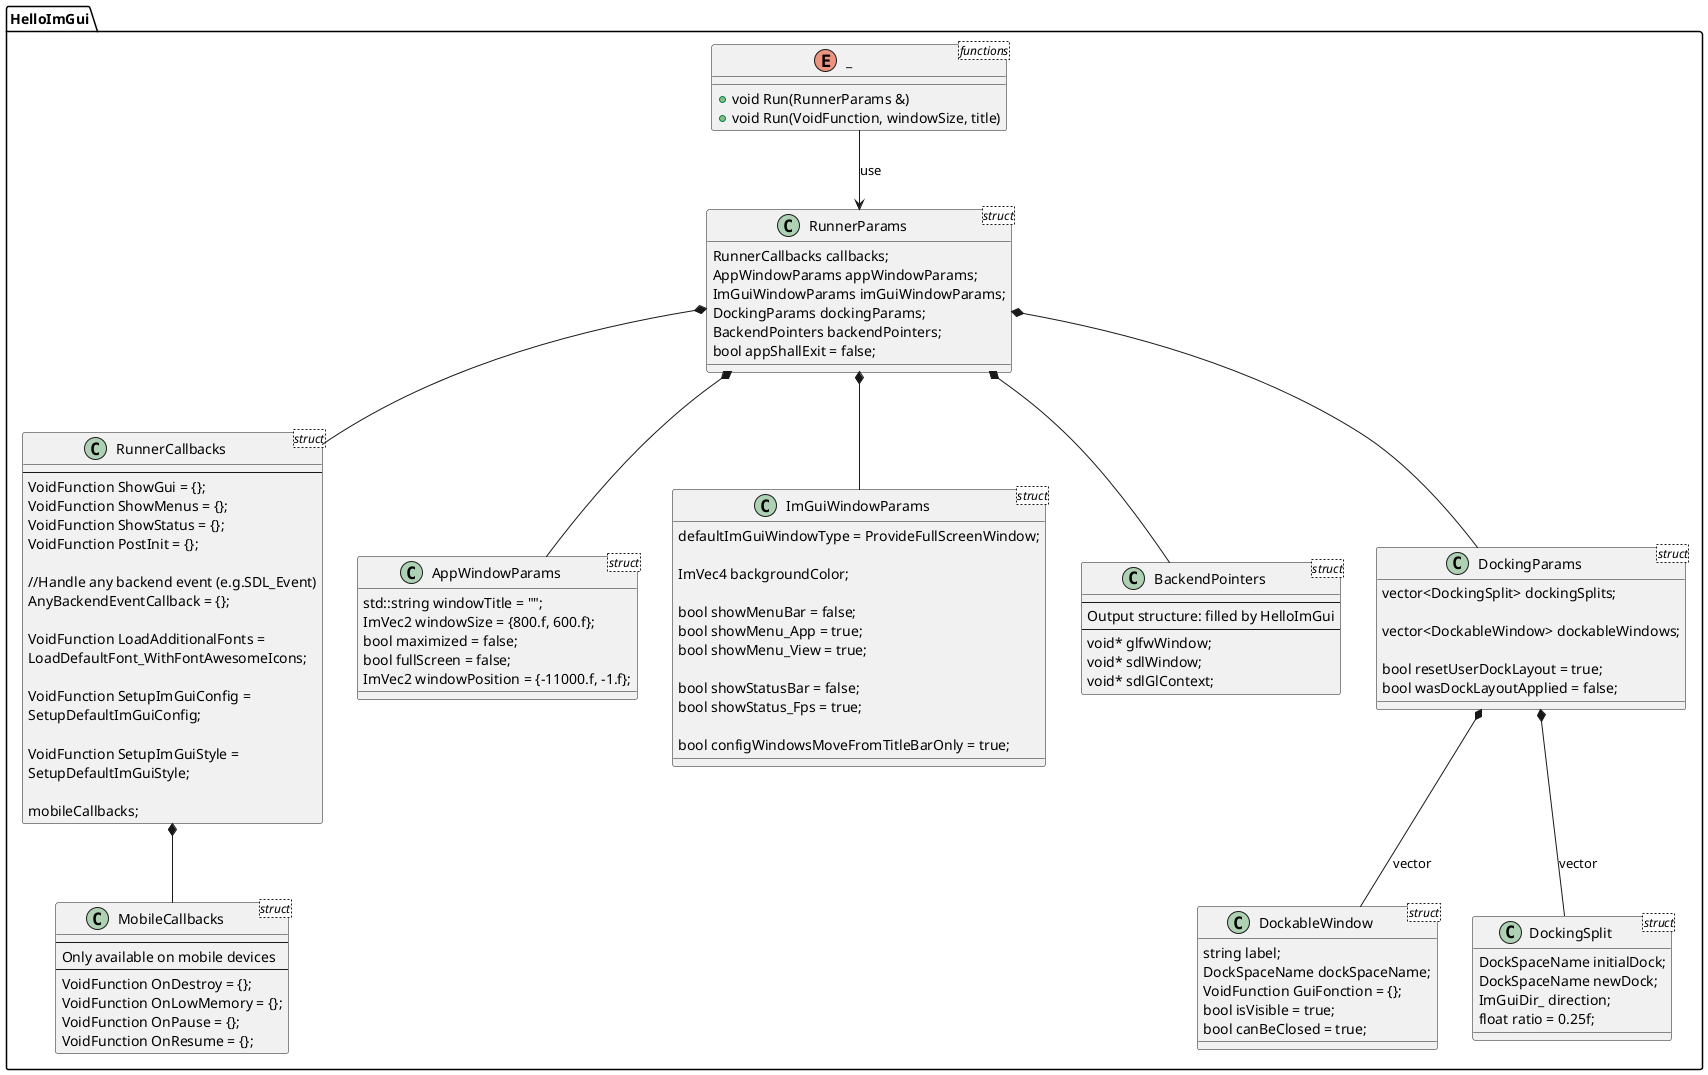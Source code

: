 @startuml
namespace HelloImGui {

enum _ <functions>{
    + void Run(RunnerParams &)
    + void Run(VoidFunction, windowSize, title)
}

_ --> RunnerParams: use

class RunnerParams <struct> {
    RunnerCallbacks callbacks;
    AppWindowParams appWindowParams;
    ImGuiWindowParams imGuiWindowParams;
    DockingParams dockingParams;
    BackendPointers backendPointers;
    bool appShallExit = false;
}

class RunnerCallbacks <struct> {
    ---
    VoidFunction ShowGui = {};
    VoidFunction ShowMenus = {};
    VoidFunction ShowStatus = {};
    VoidFunction PostInit = {};

    //Handle any backend event (e.g.SDL_Event)
    AnyBackendEventCallback = {};

    VoidFunction LoadAdditionalFonts =
       LoadDefaultFont_WithFontAwesomeIcons;

    VoidFunction SetupImGuiConfig = 
      SetupDefaultImGuiConfig;

    VoidFunction SetupImGuiStyle = 
      SetupDefaultImGuiStyle;

    mobileCallbacks;
}

class MobileCallbacks <struct>{
    ---
    Only available on mobile devices
    ---
    VoidFunction OnDestroy = {};
    VoidFunction OnLowMemory = {};
    VoidFunction OnPause = {};
    VoidFunction OnResume = {};
}
RunnerCallbacks *-- MobileCallbacks

class AppWindowParams <struct> {
    std::string windowTitle = "";
    ImVec2 windowSize = {800.f, 600.f};
    bool maximized = false;
    bool fullScreen = false;
    ImVec2 windowPosition = {-11000.f, -1.f};
}

class ImGuiWindowParams <struct> {
    defaultImGuiWindowType = ProvideFullScreenWindow;

    ImVec4 backgroundColor;

    bool showMenuBar = false;
    bool showMenu_App = true;
    bool showMenu_View = true;

    bool showStatusBar = false;
    bool showStatus_Fps = true;

    bool configWindowsMoveFromTitleBarOnly = true;
}

class BackendPointers <struct> {
  ---
  Output structure: filled by HelloImGui
  ---
  void* glfwWindow;
  void* sdlWindow;
  void* sdlGlContext;
}

class DockingParams <struct> {
    vector<DockingSplit> dockingSplits;

    vector<DockableWindow> dockableWindows;

    bool resetUserDockLayout = true;
    bool wasDockLayoutApplied = false;
}

class DockableWindow <struct> {
    string label;
    DockSpaceName dockSpaceName;
    VoidFunction GuiFonction = {};
    bool isVisible = true;
    bool canBeClosed = true;
}

class DockingSplit <struct> {
    DockSpaceName initialDock;
    DockSpaceName newDock;
    ImGuiDir_ direction;
    float ratio = 0.25f;
}


RunnerParams *-- RunnerCallbacks
RunnerParams *-- AppWindowParams
RunnerParams *-- ImGuiWindowParams
RunnerParams *-- BackendPointers
RunnerParams *-- DockingParams
DockingParams *-- DockableWindow : vector
DockingParams *-- DockingSplit : vector

}
@enduml